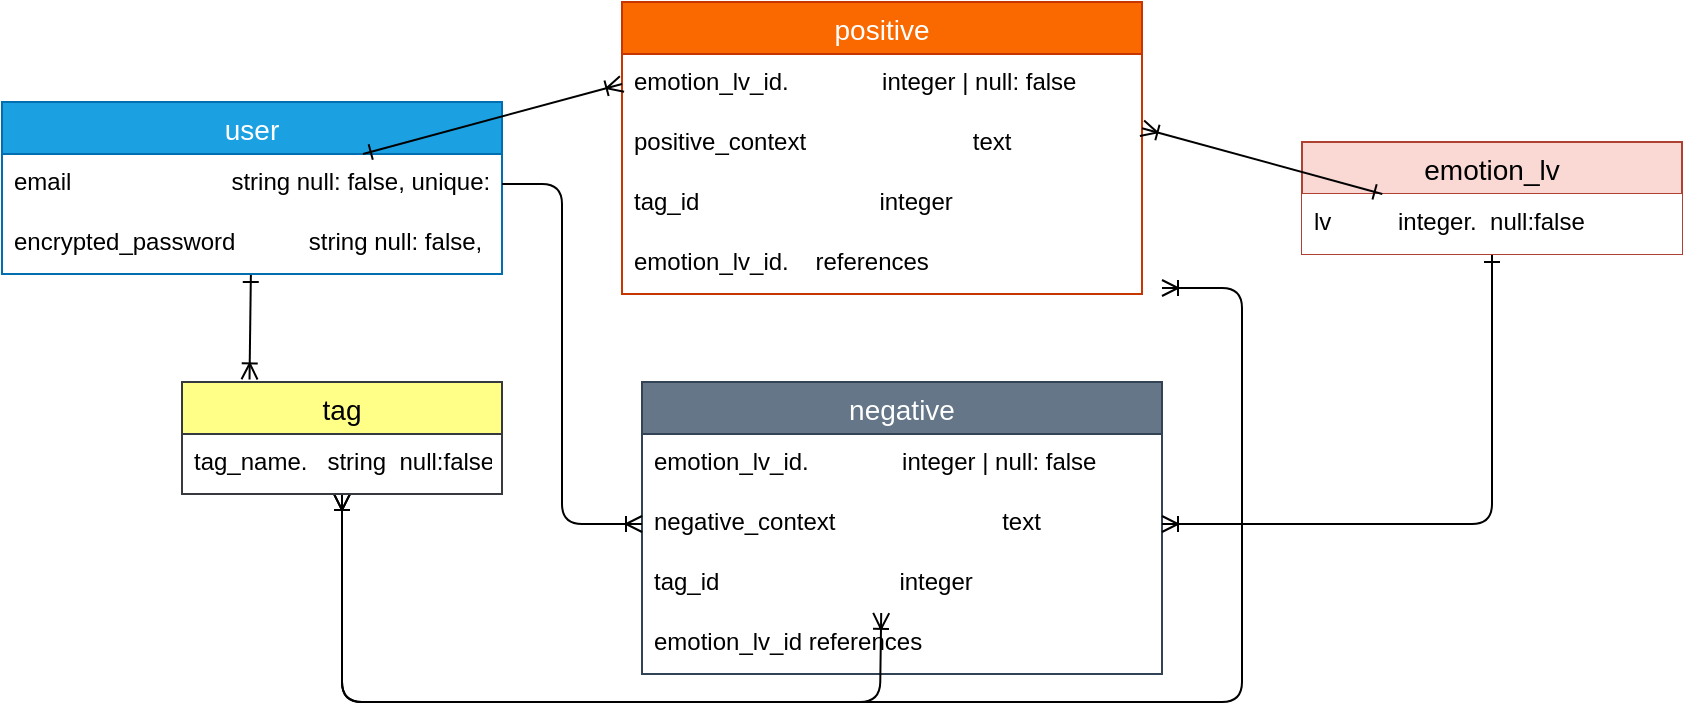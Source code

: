 <mxfile>
    <diagram id="olszhcWbkS4gKS0_RouL" name="ページ1">
        <mxGraphModel dx="440" dy="342" grid="1" gridSize="10" guides="1" tooltips="1" connect="1" arrows="1" fold="1" page="1" pageScale="1" pageWidth="827" pageHeight="1169" math="0" shadow="0">
            <root>
                <mxCell id="0"/>
                <mxCell id="1" parent="0"/>
                <mxCell id="33" style="edgeStyle=none;html=1;entryX=0.211;entryY=-0.023;entryDx=0;entryDy=0;entryPerimeter=0;fontColor=#000000;startArrow=ERone;startFill=0;endArrow=ERoneToMany;endFill=0;" parent="1" source="5" target="20" edge="1">
                    <mxGeometry relative="1" as="geometry"/>
                </mxCell>
                <mxCell id="5" value="user" style="swimlane;fontStyle=0;childLayout=stackLayout;horizontal=1;startSize=26;horizontalStack=0;resizeParent=1;resizeParentMax=0;resizeLast=0;collapsible=1;marginBottom=0;align=center;fontSize=14;fillColor=#1ba1e2;fontColor=#ffffff;strokeColor=#006EAF;fillStyle=solid;swimlaneFillColor=#FFFFFF;" parent="1" vertex="1">
                    <mxGeometry x="60" y="130" width="250" height="86" as="geometry"/>
                </mxCell>
                <mxCell id="6" value="email                        string null: false, unique: true" style="text;strokeColor=none;fillColor=none;spacingLeft=4;spacingRight=4;overflow=hidden;rotatable=0;points=[[0,0.5],[1,0.5]];portConstraint=eastwest;fontSize=12;fontColor=#000000;" parent="5" vertex="1">
                    <mxGeometry y="26" width="250" height="30" as="geometry"/>
                </mxCell>
                <mxCell id="7" value="encrypted_password           string null: false," style="text;strokeColor=none;fillColor=none;spacingLeft=4;spacingRight=4;overflow=hidden;rotatable=0;points=[[0,0.5],[1,0.5]];portConstraint=eastwest;fontSize=12;fontColor=#000000;" parent="5" vertex="1">
                    <mxGeometry y="56" width="250" height="30" as="geometry"/>
                </mxCell>
                <mxCell id="9" value="positive" style="swimlane;fontStyle=0;childLayout=stackLayout;horizontal=1;startSize=26;horizontalStack=0;resizeParent=1;resizeParentMax=0;resizeLast=0;collapsible=1;marginBottom=0;align=center;fontSize=14;fillStyle=solid;fontColor=#FFFFFF;fillColor=#fa6800;strokeColor=#C73500;swimlaneFillColor=#FFFFFF;" parent="1" vertex="1">
                    <mxGeometry x="370" y="80" width="260" height="146" as="geometry"/>
                </mxCell>
                <mxCell id="10" value="emotion_lv_id.              integer | null: false" style="text;strokeColor=none;fillColor=none;spacingLeft=4;spacingRight=4;overflow=hidden;rotatable=0;points=[[0,0.5],[1,0.5]];portConstraint=eastwest;fontSize=12;fillStyle=solid;fontColor=#000000;" parent="9" vertex="1">
                    <mxGeometry y="26" width="260" height="30" as="geometry"/>
                </mxCell>
                <mxCell id="11" value="positive_context                         text" style="text;strokeColor=none;fillColor=none;spacingLeft=4;spacingRight=4;overflow=hidden;rotatable=0;points=[[0,0.5],[1,0.5]];portConstraint=eastwest;fontSize=12;fillStyle=solid;fontColor=#000000;" parent="9" vertex="1">
                    <mxGeometry y="56" width="260" height="30" as="geometry"/>
                </mxCell>
                <mxCell id="12" value="tag_id                           integer " style="text;strokeColor=none;fillColor=none;spacingLeft=4;spacingRight=4;overflow=hidden;rotatable=0;points=[[0,0.5],[1,0.5]];portConstraint=eastwest;fontSize=12;fillStyle=solid;fontColor=#000000;" parent="9" vertex="1">
                    <mxGeometry y="86" width="260" height="30" as="geometry"/>
                </mxCell>
                <mxCell id="40" value="emotion_lv_id.    references" style="text;strokeColor=none;fillColor=none;spacingLeft=4;spacingRight=4;overflow=hidden;rotatable=0;points=[[0,0.5],[1,0.5]];portConstraint=eastwest;fontSize=12;fontColor=#000000;" vertex="1" parent="9">
                    <mxGeometry y="116" width="260" height="30" as="geometry"/>
                </mxCell>
                <mxCell id="13" value="negative" style="swimlane;fontStyle=0;childLayout=stackLayout;horizontal=1;startSize=26;horizontalStack=0;resizeParent=1;resizeParentMax=0;resizeLast=0;collapsible=1;marginBottom=0;align=center;fontSize=14;fillStyle=solid;fontColor=#ffffff;fillColor=#647687;strokeColor=#314354;swimlaneFillColor=#FFFFFF;" parent="1" vertex="1">
                    <mxGeometry x="380" y="270" width="260" height="146" as="geometry"/>
                </mxCell>
                <mxCell id="14" value="emotion_lv_id.              integer | null: false" style="text;strokeColor=none;fillColor=none;spacingLeft=4;spacingRight=4;overflow=hidden;rotatable=0;points=[[0,0.5],[1,0.5]];portConstraint=eastwest;fontSize=12;fillStyle=solid;fontColor=#000000;" parent="13" vertex="1">
                    <mxGeometry y="26" width="260" height="30" as="geometry"/>
                </mxCell>
                <mxCell id="15" value="negative_context                         text" style="text;strokeColor=none;fillColor=none;spacingLeft=4;spacingRight=4;overflow=hidden;rotatable=0;points=[[0,0.5],[1,0.5]];portConstraint=eastwest;fontSize=12;fillStyle=solid;fontColor=#000000;" parent="13" vertex="1">
                    <mxGeometry y="56" width="260" height="30" as="geometry"/>
                </mxCell>
                <mxCell id="16" value="tag_id                           integer " style="text;strokeColor=none;fillColor=none;spacingLeft=4;spacingRight=4;overflow=hidden;rotatable=0;points=[[0,0.5],[1,0.5]];portConstraint=eastwest;fontSize=12;fillStyle=solid;fontColor=#000000;" parent="13" vertex="1">
                    <mxGeometry y="86" width="260" height="30" as="geometry"/>
                </mxCell>
                <mxCell id="41" value="emotion_lv_id references" style="text;strokeColor=none;fillColor=none;spacingLeft=4;spacingRight=4;overflow=hidden;rotatable=0;points=[[0,0.5],[1,0.5]];portConstraint=eastwest;fontSize=12;fontColor=#000000;" vertex="1" parent="13">
                    <mxGeometry y="116" width="260" height="30" as="geometry"/>
                </mxCell>
                <mxCell id="29" style="edgeStyle=none;html=1;entryX=0.46;entryY=0.983;entryDx=0;entryDy=0;entryPerimeter=0;fontColor=#000000;startArrow=ERoneToMany;startFill=0;endArrow=ERoneToMany;endFill=0;" parent="1" source="20" target="16" edge="1">
                    <mxGeometry relative="1" as="geometry">
                        <Array as="points">
                            <mxPoint x="230" y="430"/>
                            <mxPoint x="499" y="430"/>
                        </Array>
                    </mxGeometry>
                </mxCell>
                <mxCell id="30" style="edgeStyle=none;html=1;fontColor=#000000;endArrow=ERoneToMany;endFill=0;startArrow=ERoneToMany;startFill=0;" parent="1" source="20" edge="1">
                    <mxGeometry relative="1" as="geometry">
                        <mxPoint x="640" y="223" as="targetPoint"/>
                        <Array as="points">
                            <mxPoint x="230" y="430"/>
                            <mxPoint x="680" y="430"/>
                            <mxPoint x="680" y="223"/>
                        </Array>
                    </mxGeometry>
                </mxCell>
                <mxCell id="20" value="tag" style="swimlane;fontStyle=0;childLayout=stackLayout;horizontal=1;startSize=26;horizontalStack=0;resizeParent=1;resizeParentMax=0;resizeLast=0;collapsible=1;marginBottom=0;align=center;fontSize=14;fillStyle=solid;fillColor=#ffff88;strokeColor=#36393d;fontColor=#000000;labelBorderColor=none;labelBackgroundColor=none;swimlaneFillColor=#FFFFFF;" parent="1" vertex="1">
                    <mxGeometry x="150" y="270" width="160" height="56" as="geometry"/>
                </mxCell>
                <mxCell id="21" value="tag_name.   string  null:false" style="text;strokeColor=none;fillColor=none;spacingLeft=4;spacingRight=4;overflow=hidden;rotatable=0;points=[[0,0.5],[1,0.5]];portConstraint=eastwest;fontSize=12;fillStyle=solid;fontColor=#000000;" parent="20" vertex="1">
                    <mxGeometry y="26" width="160" height="30" as="geometry"/>
                </mxCell>
                <mxCell id="31" style="edgeStyle=none;html=1;entryX=0;entryY=0.5;entryDx=0;entryDy=0;fontColor=#000000;startArrow=ERone;startFill=0;endArrow=ERoneToMany;endFill=0;" parent="1" source="6" target="10" edge="1">
                    <mxGeometry relative="1" as="geometry"/>
                </mxCell>
                <mxCell id="32" style="edgeStyle=none;html=1;exitX=1;exitY=0.5;exitDx=0;exitDy=0;entryX=0;entryY=0.5;entryDx=0;entryDy=0;fontColor=#000000;endArrow=ERoneToMany;endFill=0;" parent="1" source="6" target="15" edge="1">
                    <mxGeometry relative="1" as="geometry">
                        <Array as="points">
                            <mxPoint x="340" y="171"/>
                            <mxPoint x="340" y="341"/>
                        </Array>
                    </mxGeometry>
                </mxCell>
                <mxCell id="39" style="edgeStyle=none;html=1;exitX=0.5;exitY=1;exitDx=0;exitDy=0;entryX=1;entryY=0.5;entryDx=0;entryDy=0;fontColor=#000000;endArrow=ERoneToMany;endFill=0;startArrow=ERone;startFill=0;" parent="1" source="34" target="15" edge="1">
                    <mxGeometry relative="1" as="geometry">
                        <Array as="points">
                            <mxPoint x="805" y="341"/>
                        </Array>
                    </mxGeometry>
                </mxCell>
                <mxCell id="34" value="emotion_lv" style="swimlane;fontStyle=0;childLayout=stackLayout;horizontal=1;startSize=26;horizontalStack=0;resizeParent=1;resizeParentMax=0;resizeLast=0;collapsible=1;marginBottom=0;align=center;fontSize=14;fillColor=#fad9d5;strokeColor=#ae4132;fontColor=#000000;" parent="1" vertex="1">
                    <mxGeometry x="710" y="150" width="190" height="56" as="geometry"/>
                </mxCell>
                <mxCell id="35" value="lv          integer.  null:false" style="text;strokeColor=none;fillColor=#FFFFFF;spacingLeft=4;spacingRight=4;overflow=hidden;rotatable=0;points=[[0,0.5],[1,0.5]];portConstraint=eastwest;fontSize=12;labelBackgroundColor=none;fontColor=#000000;" parent="34" vertex="1">
                    <mxGeometry y="26" width="190" height="30" as="geometry"/>
                </mxCell>
                <mxCell id="38" style="edgeStyle=none;html=1;fontColor=#000000;entryX=1;entryY=0.238;entryDx=0;entryDy=0;entryPerimeter=0;startArrow=ERone;startFill=0;endArrow=ERoneToMany;endFill=0;" parent="1" source="35" target="11" edge="1">
                    <mxGeometry relative="1" as="geometry"/>
                </mxCell>
            </root>
        </mxGraphModel>
    </diagram>
</mxfile>